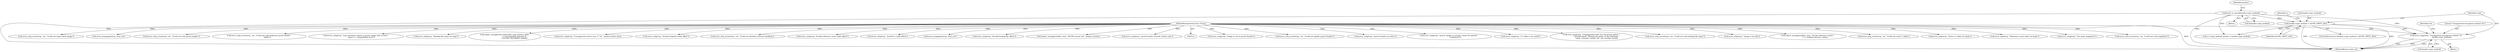 digraph "0_qemu_6a83f8b5bec6f59e56cc49bd49e4c3f8f805d56f_0@pointer" {
"1000632" [label="(Call,error_setg(errp, \"Unsupported encryption method: %i\",\n                   header.crypt_method))"];
"1000125" [label="(MethodParameterIn,Error **errp)"];
"1000204" [label="(Call,be32_to_cpus(&header.crypt_method))"];
"1000626" [label="(Call,header.crypt_method > QCOW_CRYPT_AES)"];
"1000630" [label="(Identifier,QCOW_CRYPT_AES)"];
"1000246" [label="(Call,error_setg(errp, \"Image is not in qcow2 format\"))"];
"1001183" [label="(Call,error_setg_errno(errp, -ret, \"Could not update qcow2 header\"))"];
"1000403" [label="(Call,error_setg(errp, \"qcow2 header too short\"))"];
"1000627" [label="(Call,header.crypt_method)"];
"1000589" [label="(Call,error_setg(errp, \"qcow2: Image is corrupt; cannot be opened \"\n                       \"read/write\"))"];
"1000867" [label="(Call,error_setg(errp, \"L1 table is too small\"))"];
"1001359" [label="(Call,error_setg(errp, \"Unsupported value '%s' for qcow2 option \"\n                   \"'overlap-check'. Allowed are either of the following: \"\n                   \"none, constant, cached, all\", opt_overlap_check))"];
"1001112" [label="(Call,error_setg_errno(errp, -ret, \"Could not read backing file name\"))"];
"1000845" [label="(Call,error_setg(errp, \"Image is too big\"))"];
"1000604" [label="(Call,report_unsupported(bs, errp, \"%d bit reference counts\",\n                           1 << header.refcount_order))"];
"1000946" [label="(Call,error_setg_errno(errp, -ret, \"Could not read L1 table\"))"];
"1000645" [label="(Identifier,s)"];
"1000639" [label="(Identifier,ret)"];
"1000813" [label="(Call,error_setg(errp, \"Active L1 table too large\"))"];
"1000741" [label="(Call,error_setg(errp, \"Reference count table too large\"))"];
"1000777" [label="(Call,error_setg(errp, \"Too many snapshots\"))"];
"1001148" [label="(Call,error_setg_errno(errp, -ret, \"Could not read snapshots\"))"];
"1000204" [label="(Call,be32_to_cpus(&header.crypt_method))"];
"1000635" [label="(Call,header.crypt_method)"];
"1001228" [label="(Call,error_setg_errno(errp, -ret, \"Could not repair dirty image\"))"];
"1001251" [label="(Call,error_propagate(errp, local_err))"];
"1000125" [label="(MethodParameterIn,Error **errp)"];
"1000168" [label="(Call,error_setg_errno(errp, -ret, \"Could not read qcow2 header\"))"];
"1000473" [label="(Call,error_setg_errno(errp, -ret, \"Could not read unknown qcow2 header \"\n                             \"fields\"))"];
"1001414" [label="(Call,error_setg(errp, \"Lazy refcounts require a qcow2 image with at least \"\n                   \"qemu 1.1 compatibility level\"))"];
"1001086" [label="(Call,error_setg(errp, \"Backing file name too long\"))"];
"1000625" [label="(ControlStructure,if (header.crypt_method > QCOW_CRYPT_AES))"];
"1000556" [label="(Call,report_unsupported_feature(bs, errp, feature_table,\n                                   s->incompatible_features &\n                                   ~QCOW2_INCOMPAT_MASK))"];
"1000299" [label="(Call,error_setg(errp, \"Unsupported cluster size: 2^%i\", header.cluster_bits))"];
"1000802" [label="(Call,error_setg(errp, \"Invalid snapshot table offset\"))"];
"1001026" [label="(Call,error_setg_errno(errp, -ret, \"Could not initialize refcount handling\"))"];
"1000205" [label="(Call,&header.crypt_method)"];
"1000632" [label="(Call,error_setg(errp, \"Unsupported encryption method: %i\",\n                   header.crypt_method))"];
"1000766" [label="(Call,error_setg(errp, \"Invalid reference count table offset\"))"];
"1000633" [label="(Identifier,errp)"];
"1000631" [label="(Block,)"];
"1000892" [label="(Call,error_setg(errp, \"Invalid L1 table offset\"))"];
"1001053" [label="(Call,error_propagate(errp, local_err))"];
"1001483" [label="(MethodReturn,static int)"];
"1000626" [label="(Call,header.crypt_method > QCOW_CRYPT_AES)"];
"1000126" [label="(Block,)"];
"1000488" [label="(Call,error_setg(errp, \"Invalid backing file offset\"))"];
"1000212" [label="(Identifier,header)"];
"1000643" [label="(Call,s->crypt_method_header = header.crypt_method)"];
"1000267" [label="(Call,report_unsupported(bs, errp, \"QCOW version %d\", header.version))"];
"1000420" [label="(Call,error_setg(errp, \"qcow2 header exceeds cluster size\"))"];
"1000634" [label="(Literal,\"Unsupported encryption method: %i\")"];
"1000632" -> "1000631"  [label="AST: "];
"1000632" -> "1000635"  [label="CFG: "];
"1000633" -> "1000632"  [label="AST: "];
"1000634" -> "1000632"  [label="AST: "];
"1000635" -> "1000632"  [label="AST: "];
"1000639" -> "1000632"  [label="CFG: "];
"1000632" -> "1001483"  [label="DDG: "];
"1000632" -> "1001483"  [label="DDG: "];
"1000632" -> "1001483"  [label="DDG: "];
"1000125" -> "1000632"  [label="DDG: "];
"1000204" -> "1000632"  [label="DDG: "];
"1000626" -> "1000632"  [label="DDG: "];
"1000125" -> "1000121"  [label="AST: "];
"1000125" -> "1001483"  [label="DDG: "];
"1000125" -> "1000168"  [label="DDG: "];
"1000125" -> "1000246"  [label="DDG: "];
"1000125" -> "1000267"  [label="DDG: "];
"1000125" -> "1000299"  [label="DDG: "];
"1000125" -> "1000403"  [label="DDG: "];
"1000125" -> "1000420"  [label="DDG: "];
"1000125" -> "1000473"  [label="DDG: "];
"1000125" -> "1000488"  [label="DDG: "];
"1000125" -> "1000556"  [label="DDG: "];
"1000125" -> "1000589"  [label="DDG: "];
"1000125" -> "1000604"  [label="DDG: "];
"1000125" -> "1000741"  [label="DDG: "];
"1000125" -> "1000766"  [label="DDG: "];
"1000125" -> "1000777"  [label="DDG: "];
"1000125" -> "1000802"  [label="DDG: "];
"1000125" -> "1000813"  [label="DDG: "];
"1000125" -> "1000845"  [label="DDG: "];
"1000125" -> "1000867"  [label="DDG: "];
"1000125" -> "1000892"  [label="DDG: "];
"1000125" -> "1000946"  [label="DDG: "];
"1000125" -> "1001026"  [label="DDG: "];
"1000125" -> "1001053"  [label="DDG: "];
"1000125" -> "1001086"  [label="DDG: "];
"1000125" -> "1001112"  [label="DDG: "];
"1000125" -> "1001148"  [label="DDG: "];
"1000125" -> "1001183"  [label="DDG: "];
"1000125" -> "1001228"  [label="DDG: "];
"1000125" -> "1001251"  [label="DDG: "];
"1000125" -> "1001359"  [label="DDG: "];
"1000125" -> "1001414"  [label="DDG: "];
"1000204" -> "1000126"  [label="AST: "];
"1000204" -> "1000205"  [label="CFG: "];
"1000205" -> "1000204"  [label="AST: "];
"1000212" -> "1000204"  [label="CFG: "];
"1000204" -> "1001483"  [label="DDG: "];
"1000204" -> "1001483"  [label="DDG: "];
"1000204" -> "1000626"  [label="DDG: "];
"1000204" -> "1000643"  [label="DDG: "];
"1000626" -> "1000625"  [label="AST: "];
"1000626" -> "1000630"  [label="CFG: "];
"1000627" -> "1000626"  [label="AST: "];
"1000630" -> "1000626"  [label="AST: "];
"1000633" -> "1000626"  [label="CFG: "];
"1000645" -> "1000626"  [label="CFG: "];
"1000626" -> "1001483"  [label="DDG: "];
"1000626" -> "1001483"  [label="DDG: "];
"1000626" -> "1000643"  [label="DDG: "];
}
